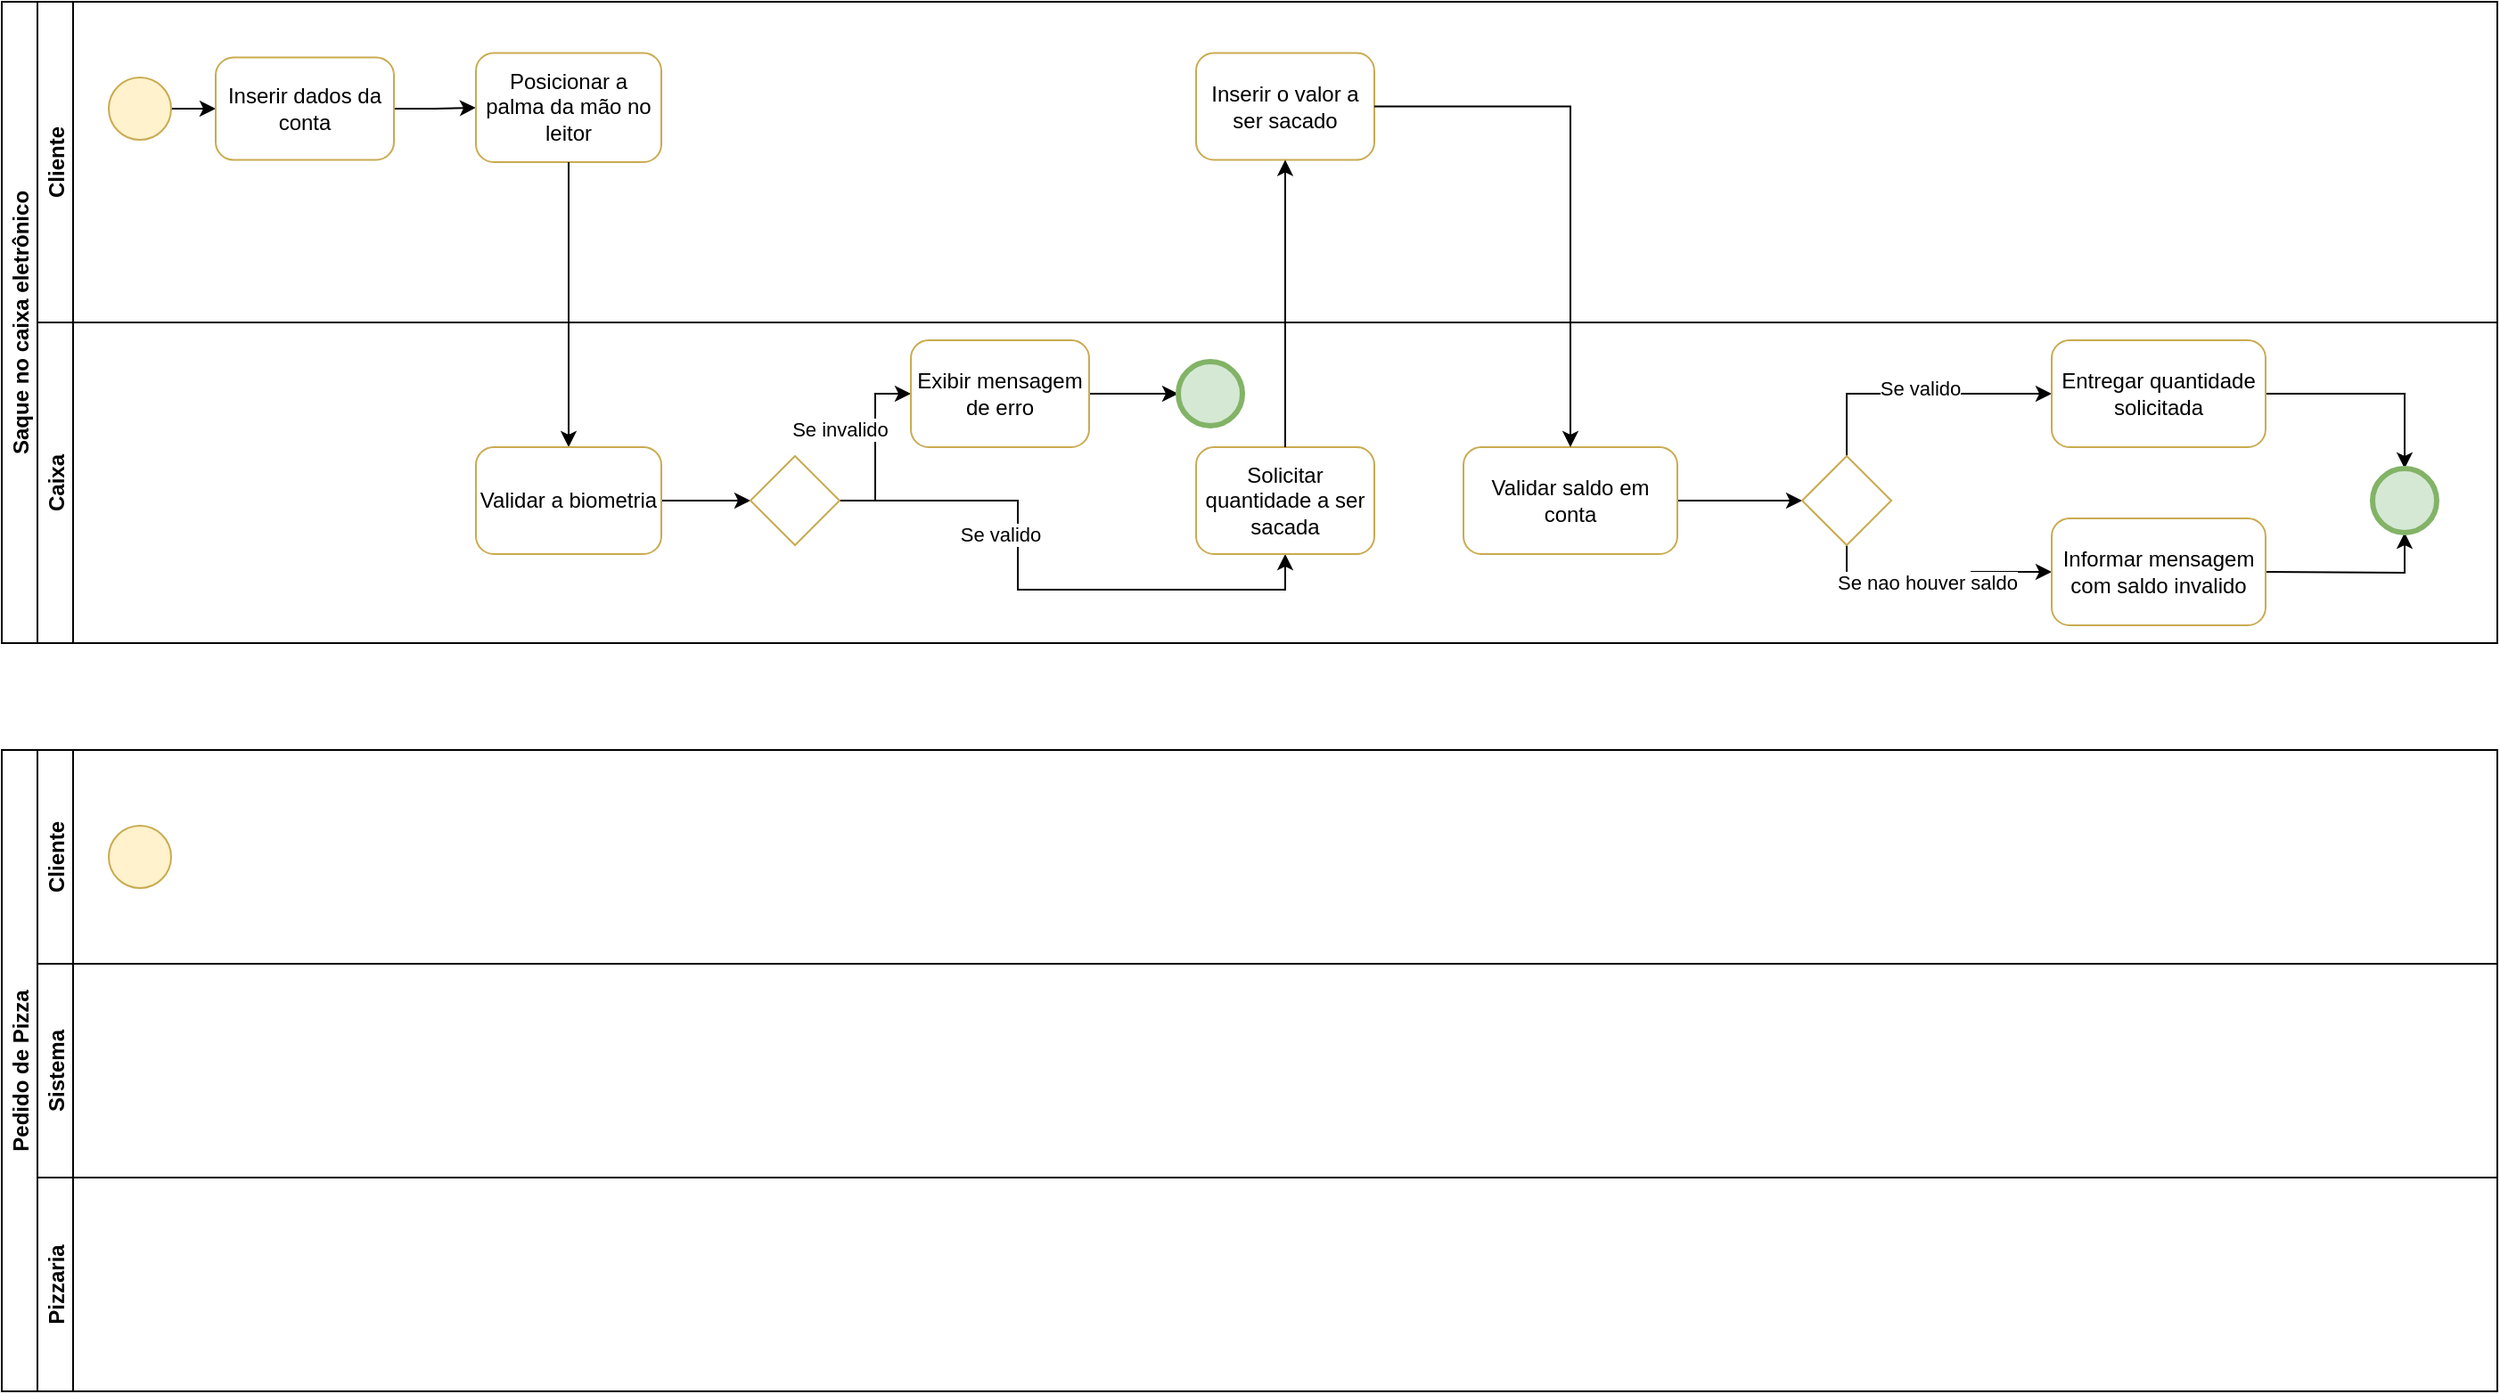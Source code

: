 <mxfile version="20.2.7" type="device"><diagram id="xe5w2oFCt8fDl2qczbbT" name="Página-1"><mxGraphModel dx="1296" dy="722" grid="1" gridSize="10" guides="1" tooltips="1" connect="1" arrows="1" fold="1" page="1" pageScale="1" pageWidth="827" pageHeight="1169" math="0" shadow="0"><root><mxCell id="0"/><mxCell id="1" parent="0"/><mxCell id="MduDGAQf8NlASffWvDfa-6" value="Saque no caixa eletrônico" style="swimlane;childLayout=stackLayout;resizeParent=1;resizeParentMax=0;horizontal=0;startSize=20;horizontalStack=0;" vertex="1" parent="1"><mxGeometry x="100" y="510" width="1400" height="360" as="geometry"/></mxCell><mxCell id="MduDGAQf8NlASffWvDfa-7" value="Cliente" style="swimlane;startSize=20;horizontal=0;" vertex="1" parent="MduDGAQf8NlASffWvDfa-6"><mxGeometry x="20" width="1380" height="180" as="geometry"/></mxCell><mxCell id="MduDGAQf8NlASffWvDfa-15" value="" style="edgeStyle=orthogonalEdgeStyle;rounded=0;orthogonalLoop=1;jettySize=auto;html=1;" edge="1" parent="MduDGAQf8NlASffWvDfa-7" source="MduDGAQf8NlASffWvDfa-10" target="MduDGAQf8NlASffWvDfa-11"><mxGeometry relative="1" as="geometry"/></mxCell><mxCell id="MduDGAQf8NlASffWvDfa-10" value="" style="points=[[0.145,0.145,0],[0.5,0,0],[0.855,0.145,0],[1,0.5,0],[0.855,0.855,0],[0.5,1,0],[0.145,0.855,0],[0,0.5,0]];shape=mxgraph.bpmn.event;html=1;verticalLabelPosition=bottom;labelBackgroundColor=#ffffff;verticalAlign=top;align=center;perimeter=ellipsePerimeter;outlineConnect=0;aspect=fixed;outline=standard;symbol=general;fillColor=#fff2cc;strokeColor=#C9AB51;" vertex="1" parent="MduDGAQf8NlASffWvDfa-7"><mxGeometry x="40" y="42.5" width="35" height="35" as="geometry"/></mxCell><mxCell id="MduDGAQf8NlASffWvDfa-16" value="" style="edgeStyle=orthogonalEdgeStyle;rounded=0;orthogonalLoop=1;jettySize=auto;html=1;" edge="1" parent="MduDGAQf8NlASffWvDfa-7" source="MduDGAQf8NlASffWvDfa-11" target="MduDGAQf8NlASffWvDfa-14"><mxGeometry relative="1" as="geometry"/></mxCell><mxCell id="MduDGAQf8NlASffWvDfa-11" value="Inserir dados da conta" style="points=[[0.25,0,0],[0.5,0,0],[0.75,0,0],[1,0.25,0],[1,0.5,0],[1,0.75,0],[0.75,1,0],[0.5,1,0],[0.25,1,0],[0,0.75,0],[0,0.5,0],[0,0.25,0]];shape=mxgraph.bpmn.task;whiteSpace=wrap;rectStyle=rounded;size=10;taskMarker=abstract;strokeColor=#C9AB51;" vertex="1" parent="MduDGAQf8NlASffWvDfa-7"><mxGeometry x="100" y="31.25" width="100" height="57.5" as="geometry"/></mxCell><mxCell id="MduDGAQf8NlASffWvDfa-14" value="Posicionar a palma da mão no leitor" style="points=[[0.25,0,0],[0.5,0,0],[0.75,0,0],[1,0.25,0],[1,0.5,0],[1,0.75,0],[0.75,1,0],[0.5,1,0],[0.25,1,0],[0,0.75,0],[0,0.5,0],[0,0.25,0]];shape=mxgraph.bpmn.task;whiteSpace=wrap;rectStyle=rounded;size=10;taskMarker=abstract;strokeColor=#C9AB51;" vertex="1" parent="MduDGAQf8NlASffWvDfa-7"><mxGeometry x="246" y="28.75" width="104" height="61.25" as="geometry"/></mxCell><mxCell id="MduDGAQf8NlASffWvDfa-33" value="Inserir o valor a ser sacado" style="points=[[0.25,0,0],[0.5,0,0],[0.75,0,0],[1,0.25,0],[1,0.5,0],[1,0.75,0],[0.75,1,0],[0.5,1,0],[0.25,1,0],[0,0.75,0],[0,0.5,0],[0,0.25,0]];shape=mxgraph.bpmn.task;whiteSpace=wrap;rectStyle=rounded;size=10;taskMarker=abstract;strokeColor=#C9AB51;" vertex="1" parent="MduDGAQf8NlASffWvDfa-7"><mxGeometry x="650" y="28.75" width="100" height="60" as="geometry"/></mxCell><mxCell id="MduDGAQf8NlASffWvDfa-18" value="" style="edgeStyle=orthogonalEdgeStyle;rounded=0;orthogonalLoop=1;jettySize=auto;html=1;" edge="1" parent="MduDGAQf8NlASffWvDfa-6" source="MduDGAQf8NlASffWvDfa-14" target="MduDGAQf8NlASffWvDfa-17"><mxGeometry relative="1" as="geometry"/></mxCell><mxCell id="MduDGAQf8NlASffWvDfa-9" value="Caixa" style="swimlane;startSize=20;horizontal=0;" vertex="1" parent="MduDGAQf8NlASffWvDfa-6"><mxGeometry x="20" y="180" width="1380" height="180" as="geometry"/></mxCell><mxCell id="MduDGAQf8NlASffWvDfa-21" value="" style="edgeStyle=orthogonalEdgeStyle;rounded=0;orthogonalLoop=1;jettySize=auto;html=1;" edge="1" parent="MduDGAQf8NlASffWvDfa-9" source="MduDGAQf8NlASffWvDfa-17" target="MduDGAQf8NlASffWvDfa-20"><mxGeometry relative="1" as="geometry"/></mxCell><mxCell id="MduDGAQf8NlASffWvDfa-17" value="Validar a biometria" style="points=[[0.25,0,0],[0.5,0,0],[0.75,0,0],[1,0.25,0],[1,0.5,0],[1,0.75,0],[0.75,1,0],[0.5,1,0],[0.25,1,0],[0,0.75,0],[0,0.5,0],[0,0.25,0]];shape=mxgraph.bpmn.task;whiteSpace=wrap;rectStyle=rounded;size=10;taskMarker=abstract;strokeColor=#C9AB51;" vertex="1" parent="MduDGAQf8NlASffWvDfa-9"><mxGeometry x="246" y="70" width="104" height="60" as="geometry"/></mxCell><mxCell id="MduDGAQf8NlASffWvDfa-29" style="edgeStyle=orthogonalEdgeStyle;rounded=0;orthogonalLoop=1;jettySize=auto;html=1;entryX=0;entryY=0.5;entryDx=0;entryDy=0;entryPerimeter=0;" edge="1" parent="MduDGAQf8NlASffWvDfa-9" source="MduDGAQf8NlASffWvDfa-20" target="MduDGAQf8NlASffWvDfa-25"><mxGeometry relative="1" as="geometry"/></mxCell><mxCell id="MduDGAQf8NlASffWvDfa-31" value="Se invalido" style="edgeLabel;html=1;align=center;verticalAlign=middle;resizable=0;points=[];" vertex="1" connectable="0" parent="MduDGAQf8NlASffWvDfa-29"><mxGeometry x="0.2" y="1" relative="1" as="geometry"><mxPoint x="-19" as="offset"/></mxGeometry></mxCell><mxCell id="MduDGAQf8NlASffWvDfa-30" style="edgeStyle=orthogonalEdgeStyle;rounded=0;orthogonalLoop=1;jettySize=auto;html=1;entryX=0.5;entryY=1;entryDx=0;entryDy=0;entryPerimeter=0;" edge="1" parent="MduDGAQf8NlASffWvDfa-9" source="MduDGAQf8NlASffWvDfa-20" target="MduDGAQf8NlASffWvDfa-27"><mxGeometry relative="1" as="geometry"/></mxCell><mxCell id="MduDGAQf8NlASffWvDfa-32" value="Se valido" style="edgeLabel;html=1;align=center;verticalAlign=middle;resizable=0;points=[];" vertex="1" connectable="0" parent="MduDGAQf8NlASffWvDfa-30"><mxGeometry x="-0.212" y="-1" relative="1" as="geometry"><mxPoint x="-9" y="-7" as="offset"/></mxGeometry></mxCell><mxCell id="MduDGAQf8NlASffWvDfa-20" value="" style="points=[[0.25,0.25,0],[0.5,0,0],[0.75,0.25,0],[1,0.5,0],[0.75,0.75,0],[0.5,1,0],[0.25,0.75,0],[0,0.5,0]];shape=mxgraph.bpmn.gateway2;html=1;verticalLabelPosition=bottom;labelBackgroundColor=#ffffff;verticalAlign=top;align=center;perimeter=rhombusPerimeter;outlineConnect=0;outline=none;symbol=none;strokeColor=#C9AB51;" vertex="1" parent="MduDGAQf8NlASffWvDfa-9"><mxGeometry x="400" y="75" width="50" height="50" as="geometry"/></mxCell><mxCell id="MduDGAQf8NlASffWvDfa-49" style="edgeStyle=orthogonalEdgeStyle;rounded=0;orthogonalLoop=1;jettySize=auto;html=1;exitX=1;exitY=0.5;exitDx=0;exitDy=0;exitPerimeter=0;" edge="1" parent="MduDGAQf8NlASffWvDfa-9" source="MduDGAQf8NlASffWvDfa-25" target="MduDGAQf8NlASffWvDfa-48"><mxGeometry relative="1" as="geometry"/></mxCell><mxCell id="MduDGAQf8NlASffWvDfa-25" value="Exibir mensagem de erro" style="points=[[0.25,0,0],[0.5,0,0],[0.75,0,0],[1,0.25,0],[1,0.5,0],[1,0.75,0],[0.75,1,0],[0.5,1,0],[0.25,1,0],[0,0.75,0],[0,0.5,0],[0,0.25,0]];shape=mxgraph.bpmn.task;whiteSpace=wrap;rectStyle=rounded;size=10;taskMarker=abstract;strokeColor=#C9AB51;" vertex="1" parent="MduDGAQf8NlASffWvDfa-9"><mxGeometry x="490" y="10" width="100" height="60" as="geometry"/></mxCell><mxCell id="MduDGAQf8NlASffWvDfa-27" value="Solicitar quantidade a ser sacada" style="points=[[0.25,0,0],[0.5,0,0],[0.75,0,0],[1,0.25,0],[1,0.5,0],[1,0.75,0],[0.75,1,0],[0.5,1,0],[0.25,1,0],[0,0.75,0],[0,0.5,0],[0,0.25,0]];shape=mxgraph.bpmn.task;whiteSpace=wrap;rectStyle=rounded;size=10;taskMarker=abstract;strokeColor=#C9AB51;" vertex="1" parent="MduDGAQf8NlASffWvDfa-9"><mxGeometry x="650" y="70" width="100" height="60" as="geometry"/></mxCell><mxCell id="MduDGAQf8NlASffWvDfa-38" style="edgeStyle=orthogonalEdgeStyle;rounded=0;orthogonalLoop=1;jettySize=auto;html=1;entryX=0;entryY=0.5;entryDx=0;entryDy=0;entryPerimeter=0;" edge="1" parent="MduDGAQf8NlASffWvDfa-9" source="MduDGAQf8NlASffWvDfa-35" target="MduDGAQf8NlASffWvDfa-37"><mxGeometry relative="1" as="geometry"/></mxCell><mxCell id="MduDGAQf8NlASffWvDfa-35" value="Validar saldo em conta" style="points=[[0.25,0,0],[0.5,0,0],[0.75,0,0],[1,0.25,0],[1,0.5,0],[1,0.75,0],[0.75,1,0],[0.5,1,0],[0.25,1,0],[0,0.75,0],[0,0.5,0],[0,0.25,0]];shape=mxgraph.bpmn.task;whiteSpace=wrap;rectStyle=rounded;size=10;taskMarker=abstract;strokeColor=#C9AB51;" vertex="1" parent="MduDGAQf8NlASffWvDfa-9"><mxGeometry x="800" y="70" width="120" height="60" as="geometry"/></mxCell><mxCell id="MduDGAQf8NlASffWvDfa-40" style="edgeStyle=orthogonalEdgeStyle;rounded=0;orthogonalLoop=1;jettySize=auto;html=1;exitX=0.5;exitY=0;exitDx=0;exitDy=0;exitPerimeter=0;entryX=0;entryY=0.5;entryDx=0;entryDy=0;entryPerimeter=0;" edge="1" parent="MduDGAQf8NlASffWvDfa-9" source="MduDGAQf8NlASffWvDfa-37" target="MduDGAQf8NlASffWvDfa-39"><mxGeometry relative="1" as="geometry"/></mxCell><mxCell id="MduDGAQf8NlASffWvDfa-43" value="Se valido" style="edgeLabel;html=1;align=center;verticalAlign=middle;resizable=0;points=[];" vertex="1" connectable="0" parent="MduDGAQf8NlASffWvDfa-40"><mxGeometry x="0.006" y="3" relative="1" as="geometry"><mxPoint as="offset"/></mxGeometry></mxCell><mxCell id="MduDGAQf8NlASffWvDfa-42" style="edgeStyle=orthogonalEdgeStyle;rounded=0;orthogonalLoop=1;jettySize=auto;html=1;exitX=0.5;exitY=1;exitDx=0;exitDy=0;exitPerimeter=0;entryX=0;entryY=0.5;entryDx=0;entryDy=0;entryPerimeter=0;" edge="1" parent="MduDGAQf8NlASffWvDfa-9" source="MduDGAQf8NlASffWvDfa-37" target="MduDGAQf8NlASffWvDfa-41"><mxGeometry relative="1" as="geometry"><mxPoint x="1120.96" y="147.98" as="targetPoint"/></mxGeometry></mxCell><mxCell id="MduDGAQf8NlASffWvDfa-44" value="Se nao houver saldo" style="edgeLabel;html=1;align=center;verticalAlign=middle;resizable=0;points=[];" vertex="1" connectable="0" parent="MduDGAQf8NlASffWvDfa-42"><mxGeometry x="-0.075" y="-1" relative="1" as="geometry"><mxPoint as="offset"/></mxGeometry></mxCell><mxCell id="MduDGAQf8NlASffWvDfa-37" value="" style="points=[[0.25,0.25,0],[0.5,0,0],[0.75,0.25,0],[1,0.5,0],[0.75,0.75,0],[0.5,1,0],[0.25,0.75,0],[0,0.5,0]];shape=mxgraph.bpmn.gateway2;html=1;verticalLabelPosition=bottom;labelBackgroundColor=#ffffff;verticalAlign=top;align=center;perimeter=rhombusPerimeter;outlineConnect=0;outline=none;symbol=none;strokeColor=#C9AB51;" vertex="1" parent="MduDGAQf8NlASffWvDfa-9"><mxGeometry x="990" y="75" width="50" height="50" as="geometry"/></mxCell><mxCell id="MduDGAQf8NlASffWvDfa-46" style="edgeStyle=orthogonalEdgeStyle;rounded=0;orthogonalLoop=1;jettySize=auto;html=1;exitX=1;exitY=0.5;exitDx=0;exitDy=0;exitPerimeter=0;entryX=0.5;entryY=0;entryDx=0;entryDy=0;entryPerimeter=0;" edge="1" parent="MduDGAQf8NlASffWvDfa-9" source="MduDGAQf8NlASffWvDfa-39" target="MduDGAQf8NlASffWvDfa-45"><mxGeometry relative="1" as="geometry"/></mxCell><mxCell id="MduDGAQf8NlASffWvDfa-39" value="Entregar quantidade solicitada" style="points=[[0.25,0,0],[0.5,0,0],[0.75,0,0],[1,0.25,0],[1,0.5,0],[1,0.75,0],[0.75,1,0],[0.5,1,0],[0.25,1,0],[0,0.75,0],[0,0.5,0],[0,0.25,0]];shape=mxgraph.bpmn.task;whiteSpace=wrap;rectStyle=rounded;size=10;taskMarker=abstract;strokeColor=#C9AB51;" vertex="1" parent="MduDGAQf8NlASffWvDfa-9"><mxGeometry x="1130" y="10" width="120" height="60" as="geometry"/></mxCell><mxCell id="MduDGAQf8NlASffWvDfa-47" style="edgeStyle=orthogonalEdgeStyle;rounded=0;orthogonalLoop=1;jettySize=auto;html=1;exitX=1;exitY=0.5;exitDx=0;exitDy=0;exitPerimeter=0;entryX=0.5;entryY=1;entryDx=0;entryDy=0;entryPerimeter=0;" edge="1" parent="MduDGAQf8NlASffWvDfa-9" target="MduDGAQf8NlASffWvDfa-45"><mxGeometry relative="1" as="geometry"><mxPoint x="1240" y="140" as="sourcePoint"/></mxGeometry></mxCell><mxCell id="MduDGAQf8NlASffWvDfa-41" value="Informar mensagem com saldo invalido" style="points=[[0.25,0,0],[0.5,0,0],[0.75,0,0],[1,0.25,0],[1,0.5,0],[1,0.75,0],[0.75,1,0],[0.5,1,0],[0.25,1,0],[0,0.75,0],[0,0.5,0],[0,0.25,0]];shape=mxgraph.bpmn.task;whiteSpace=wrap;rectStyle=rounded;size=10;taskMarker=abstract;strokeColor=#C9AB51;" vertex="1" parent="MduDGAQf8NlASffWvDfa-9"><mxGeometry x="1130" y="110" width="120" height="60" as="geometry"/></mxCell><mxCell id="MduDGAQf8NlASffWvDfa-45" value="" style="points=[[0.145,0.145,0],[0.5,0,0],[0.855,0.145,0],[1,0.5,0],[0.855,0.855,0],[0.5,1,0],[0.145,0.855,0],[0,0.5,0]];shape=mxgraph.bpmn.event;html=1;verticalLabelPosition=bottom;labelBackgroundColor=#ffffff;verticalAlign=top;align=center;perimeter=ellipsePerimeter;outlineConnect=0;aspect=fixed;outline=end;symbol=terminate2;strokeColor=#82b366;fillColor=#d5e8d4;" vertex="1" parent="MduDGAQf8NlASffWvDfa-9"><mxGeometry x="1310" y="82" width="36" height="36" as="geometry"/></mxCell><mxCell id="MduDGAQf8NlASffWvDfa-48" value="" style="points=[[0.145,0.145,0],[0.5,0,0],[0.855,0.145,0],[1,0.5,0],[0.855,0.855,0],[0.5,1,0],[0.145,0.855,0],[0,0.5,0]];shape=mxgraph.bpmn.event;html=1;verticalLabelPosition=bottom;labelBackgroundColor=#ffffff;verticalAlign=top;align=center;perimeter=ellipsePerimeter;outlineConnect=0;aspect=fixed;outline=end;symbol=terminate2;strokeColor=#82b366;fillColor=#d5e8d4;" vertex="1" parent="MduDGAQf8NlASffWvDfa-9"><mxGeometry x="640" y="22" width="36" height="36" as="geometry"/></mxCell><mxCell id="MduDGAQf8NlASffWvDfa-34" style="edgeStyle=orthogonalEdgeStyle;rounded=0;orthogonalLoop=1;jettySize=auto;html=1;" edge="1" parent="MduDGAQf8NlASffWvDfa-6" source="MduDGAQf8NlASffWvDfa-27" target="MduDGAQf8NlASffWvDfa-33"><mxGeometry relative="1" as="geometry"/></mxCell><mxCell id="MduDGAQf8NlASffWvDfa-36" style="edgeStyle=orthogonalEdgeStyle;rounded=0;orthogonalLoop=1;jettySize=auto;html=1;" edge="1" parent="MduDGAQf8NlASffWvDfa-6" source="MduDGAQf8NlASffWvDfa-33" target="MduDGAQf8NlASffWvDfa-35"><mxGeometry relative="1" as="geometry"/></mxCell><mxCell id="MduDGAQf8NlASffWvDfa-50" value="Pedido de Pizza" style="swimlane;childLayout=stackLayout;resizeParent=1;resizeParentMax=0;horizontal=0;startSize=20;horizontalStack=0;" vertex="1" parent="1"><mxGeometry x="100" y="930" width="1400" height="360" as="geometry"/></mxCell><mxCell id="MduDGAQf8NlASffWvDfa-51" value="Cliente" style="swimlane;startSize=20;horizontal=0;" vertex="1" parent="MduDGAQf8NlASffWvDfa-50"><mxGeometry x="20" width="1380" height="120" as="geometry"/></mxCell><mxCell id="MduDGAQf8NlASffWvDfa-54" value="" style="points=[[0.145,0.145,0],[0.5,0,0],[0.855,0.145,0],[1,0.5,0],[0.855,0.855,0],[0.5,1,0],[0.145,0.855,0],[0,0.5,0]];shape=mxgraph.bpmn.event;html=1;verticalLabelPosition=bottom;labelBackgroundColor=#ffffff;verticalAlign=top;align=center;perimeter=ellipsePerimeter;outlineConnect=0;aspect=fixed;outline=standard;symbol=general;fillColor=#fff2cc;strokeColor=#C9AB51;" vertex="1" parent="MduDGAQf8NlASffWvDfa-51"><mxGeometry x="40" y="42.5" width="35" height="35" as="geometry"/></mxCell><mxCell id="MduDGAQf8NlASffWvDfa-52" value="Sistema" style="swimlane;startSize=20;horizontal=0;" vertex="1" parent="MduDGAQf8NlASffWvDfa-50"><mxGeometry x="20" y="120" width="1380" height="120" as="geometry"/></mxCell><mxCell id="MduDGAQf8NlASffWvDfa-53" value="Pizzaria" style="swimlane;startSize=20;horizontal=0;" vertex="1" parent="MduDGAQf8NlASffWvDfa-50"><mxGeometry x="20" y="240" width="1380" height="120" as="geometry"/></mxCell></root></mxGraphModel></diagram></mxfile>